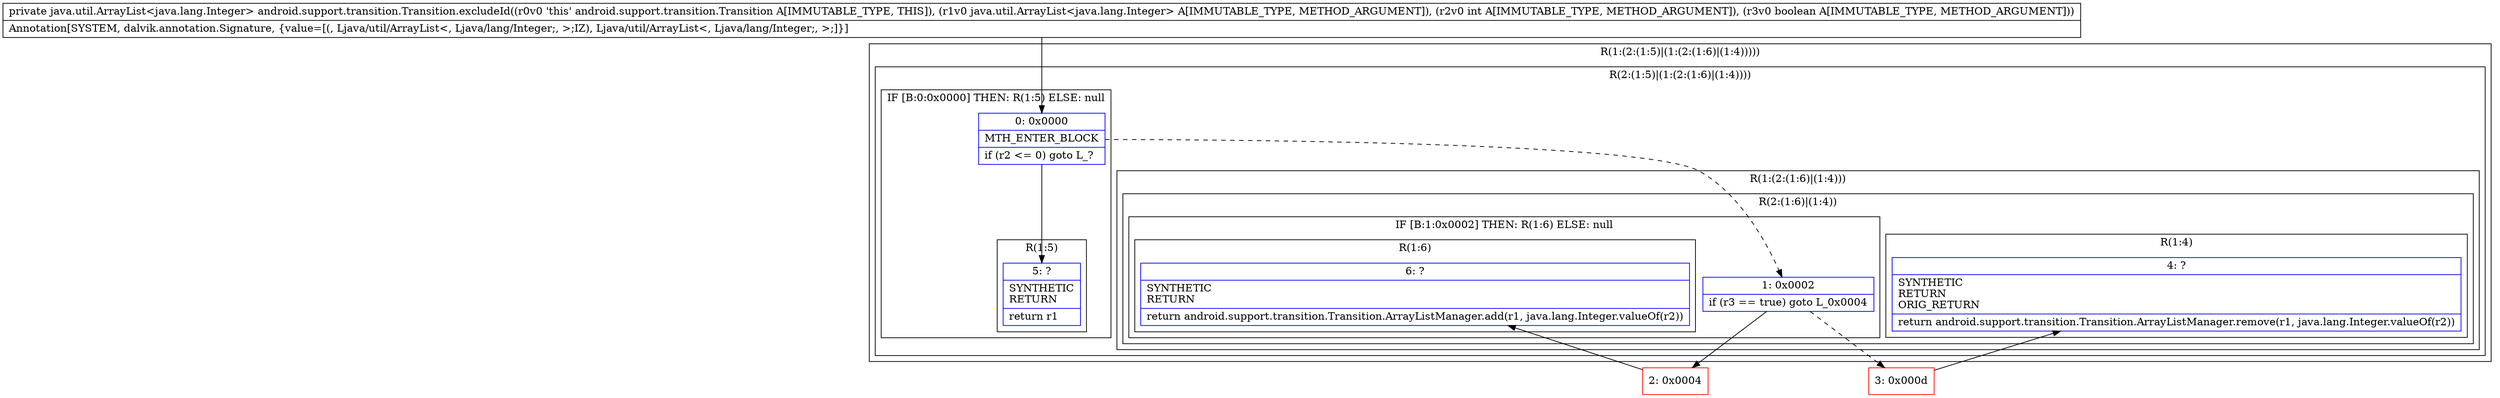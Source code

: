 digraph "CFG forandroid.support.transition.Transition.excludeId(Ljava\/util\/ArrayList;IZ)Ljava\/util\/ArrayList;" {
subgraph cluster_Region_668903703 {
label = "R(1:(2:(1:5)|(1:(2:(1:6)|(1:4)))))";
node [shape=record,color=blue];
subgraph cluster_Region_1333285145 {
label = "R(2:(1:5)|(1:(2:(1:6)|(1:4))))";
node [shape=record,color=blue];
subgraph cluster_IfRegion_1276823618 {
label = "IF [B:0:0x0000] THEN: R(1:5) ELSE: null";
node [shape=record,color=blue];
Node_0 [shape=record,label="{0\:\ 0x0000|MTH_ENTER_BLOCK\l|if (r2 \<= 0) goto L_?\l}"];
subgraph cluster_Region_429944304 {
label = "R(1:5)";
node [shape=record,color=blue];
Node_5 [shape=record,label="{5\:\ ?|SYNTHETIC\lRETURN\l|return r1\l}"];
}
}
subgraph cluster_Region_1273293250 {
label = "R(1:(2:(1:6)|(1:4)))";
node [shape=record,color=blue];
subgraph cluster_Region_1176082750 {
label = "R(2:(1:6)|(1:4))";
node [shape=record,color=blue];
subgraph cluster_IfRegion_1557856615 {
label = "IF [B:1:0x0002] THEN: R(1:6) ELSE: null";
node [shape=record,color=blue];
Node_1 [shape=record,label="{1\:\ 0x0002|if (r3 == true) goto L_0x0004\l}"];
subgraph cluster_Region_1175333089 {
label = "R(1:6)";
node [shape=record,color=blue];
Node_6 [shape=record,label="{6\:\ ?|SYNTHETIC\lRETURN\l|return android.support.transition.Transition.ArrayListManager.add(r1, java.lang.Integer.valueOf(r2))\l}"];
}
}
subgraph cluster_Region_709391131 {
label = "R(1:4)";
node [shape=record,color=blue];
Node_4 [shape=record,label="{4\:\ ?|SYNTHETIC\lRETURN\lORIG_RETURN\l|return android.support.transition.Transition.ArrayListManager.remove(r1, java.lang.Integer.valueOf(r2))\l}"];
}
}
}
}
}
Node_2 [shape=record,color=red,label="{2\:\ 0x0004}"];
Node_3 [shape=record,color=red,label="{3\:\ 0x000d}"];
MethodNode[shape=record,label="{private java.util.ArrayList\<java.lang.Integer\> android.support.transition.Transition.excludeId((r0v0 'this' android.support.transition.Transition A[IMMUTABLE_TYPE, THIS]), (r1v0 java.util.ArrayList\<java.lang.Integer\> A[IMMUTABLE_TYPE, METHOD_ARGUMENT]), (r2v0 int A[IMMUTABLE_TYPE, METHOD_ARGUMENT]), (r3v0 boolean A[IMMUTABLE_TYPE, METHOD_ARGUMENT]))  | Annotation[SYSTEM, dalvik.annotation.Signature, \{value=[(, Ljava\/util\/ArrayList\<, Ljava\/lang\/Integer;, \>;IZ), Ljava\/util\/ArrayList\<, Ljava\/lang\/Integer;, \>;]\}]\l}"];
MethodNode -> Node_0;
Node_0 -> Node_1[style=dashed];
Node_0 -> Node_5;
Node_1 -> Node_2;
Node_1 -> Node_3[style=dashed];
Node_2 -> Node_6;
Node_3 -> Node_4;
}

